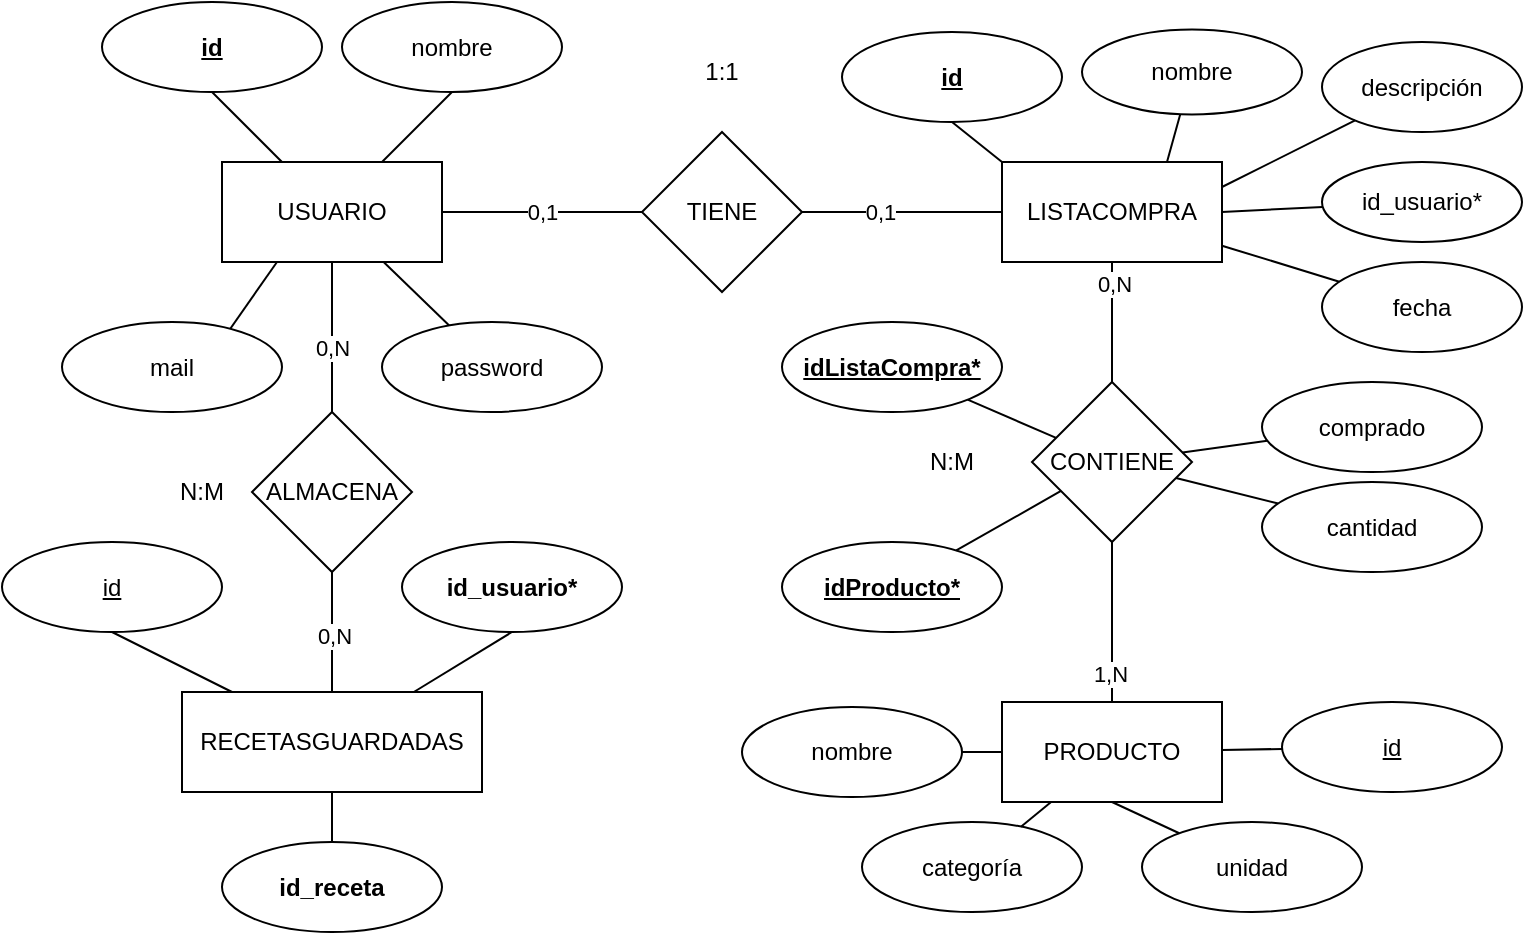 <mxfile>
    <diagram id="PN5TOe0FE_SLMsJgRFYq" name="Página-1">
        <mxGraphModel dx="1096" dy="809" grid="1" gridSize="10" guides="1" tooltips="1" connect="1" arrows="1" fold="1" page="1" pageScale="1" pageWidth="850" pageHeight="1100" math="0" shadow="0">
            <root>
                <mxCell id="0"/>
                <mxCell id="1" parent="0"/>
                <mxCell id="3Dhr9JopblxVwUFOS69L-12" style="edgeStyle=none;html=1;entryX=0;entryY=0.5;entryDx=0;entryDy=0;endArrow=none;endFill=0;" parent="1" source="3Dhr9JopblxVwUFOS69L-2" target="3Dhr9JopblxVwUFOS69L-8" edge="1">
                    <mxGeometry relative="1" as="geometry"/>
                </mxCell>
                <mxCell id="37" value="0,1" style="edgeLabel;html=1;align=center;verticalAlign=middle;resizable=0;points=[];" vertex="1" connectable="0" parent="3Dhr9JopblxVwUFOS69L-12">
                    <mxGeometry relative="1" as="geometry">
                        <mxPoint as="offset"/>
                    </mxGeometry>
                </mxCell>
                <mxCell id="3Dhr9JopblxVwUFOS69L-2" value="USUARIO" style="rounded=0;whiteSpace=wrap;html=1;" parent="1" vertex="1">
                    <mxGeometry x="130" y="110" width="110" height="50" as="geometry"/>
                </mxCell>
                <mxCell id="3Dhr9JopblxVwUFOS69L-9" style="edgeStyle=none;html=1;entryX=0.5;entryY=0;entryDx=0;entryDy=0;endArrow=none;endFill=0;" parent="1" source="2" target="3Dhr9JopblxVwUFOS69L-6" edge="1">
                    <mxGeometry relative="1" as="geometry"/>
                </mxCell>
                <mxCell id="8Fx1ibcSQZerySoRfxwA-24" value="0,N" style="edgeLabel;html=1;align=center;verticalAlign=middle;resizable=0;points=[];" parent="3Dhr9JopblxVwUFOS69L-9" connectable="0" vertex="1">
                    <mxGeometry x="-0.644" y="1" relative="1" as="geometry">
                        <mxPoint as="offset"/>
                    </mxGeometry>
                </mxCell>
                <mxCell id="2" value="LISTACOMPRA" style="rounded=0;whiteSpace=wrap;html=1;" parent="1" vertex="1">
                    <mxGeometry x="520" y="110" width="110" height="50" as="geometry"/>
                </mxCell>
                <mxCell id="3" value="PRODUCTO" style="rounded=0;whiteSpace=wrap;html=1;" parent="1" vertex="1">
                    <mxGeometry x="520" y="380" width="110" height="50" as="geometry"/>
                </mxCell>
                <mxCell id="5" value="" style="endArrow=none;html=1;entryX=0.5;entryY=1;entryDx=0;entryDy=0;" parent="1" source="3Dhr9JopblxVwUFOS69L-2" target="6" edge="1">
                    <mxGeometry width="50" height="50" relative="1" as="geometry">
                        <mxPoint x="400" y="290" as="sourcePoint"/>
                        <mxPoint x="213" y="80" as="targetPoint"/>
                    </mxGeometry>
                </mxCell>
                <mxCell id="6" value="&lt;b&gt;&lt;u&gt;id&lt;/u&gt;&lt;/b&gt;" style="ellipse;whiteSpace=wrap;html=1;" parent="1" vertex="1">
                    <mxGeometry x="70" y="30" width="110" height="45" as="geometry"/>
                </mxCell>
                <mxCell id="3Dhr9JopblxVwUFOS69L-10" style="edgeStyle=none;html=1;entryX=0.5;entryY=0;entryDx=0;entryDy=0;endArrow=none;endFill=0;" parent="1" source="3Dhr9JopblxVwUFOS69L-6" target="3" edge="1">
                    <mxGeometry relative="1" as="geometry"/>
                </mxCell>
                <mxCell id="8Fx1ibcSQZerySoRfxwA-25" value="1,N" style="edgeLabel;html=1;align=center;verticalAlign=middle;resizable=0;points=[];" parent="3Dhr9JopblxVwUFOS69L-10" connectable="0" vertex="1">
                    <mxGeometry x="0.639" y="-1" relative="1" as="geometry">
                        <mxPoint as="offset"/>
                    </mxGeometry>
                </mxCell>
                <mxCell id="3Dhr9JopblxVwUFOS69L-6" value="CONTIENE" style="rhombus;whiteSpace=wrap;html=1;" parent="1" vertex="1">
                    <mxGeometry x="535" y="220" width="80" height="80" as="geometry"/>
                </mxCell>
                <mxCell id="8Fx1ibcSQZerySoRfxwA-7" value="" style="endArrow=none;html=1;entryX=0.5;entryY=1;entryDx=0;entryDy=0;exitX=0.25;exitY=1;exitDx=0;exitDy=0;" parent="1" source="3Dhr9JopblxVwUFOS69L-2" target="8Fx1ibcSQZerySoRfxwA-8" edge="1">
                    <mxGeometry width="50" height="50" relative="1" as="geometry">
                        <mxPoint x="185" y="110" as="sourcePoint"/>
                        <mxPoint x="303" y="290" as="targetPoint"/>
                    </mxGeometry>
                </mxCell>
                <mxCell id="8Fx1ibcSQZerySoRfxwA-8" value="mail" style="ellipse;whiteSpace=wrap;html=1;" parent="1" vertex="1">
                    <mxGeometry x="50" y="190" width="110" height="45" as="geometry"/>
                </mxCell>
                <mxCell id="8Fx1ibcSQZerySoRfxwA-9" value="" style="endArrow=none;html=1;" parent="1" source="3Dhr9JopblxVwUFOS69L-2" target="8" edge="1">
                    <mxGeometry width="50" height="50" relative="1" as="geometry">
                        <mxPoint x="200" y="245" as="sourcePoint"/>
                        <mxPoint x="115.765" y="174.133" as="targetPoint"/>
                    </mxGeometry>
                </mxCell>
                <mxCell id="8" value="password" style="ellipse;whiteSpace=wrap;html=1;" parent="1" vertex="1">
                    <mxGeometry x="210" y="190" width="110" height="45" as="geometry"/>
                </mxCell>
                <mxCell id="3Dhr9JopblxVwUFOS69L-11" style="edgeStyle=none;html=1;entryX=0;entryY=0.5;entryDx=0;entryDy=0;endArrow=none;endFill=0;" parent="1" source="3Dhr9JopblxVwUFOS69L-8" target="2" edge="1">
                    <mxGeometry relative="1" as="geometry"/>
                </mxCell>
                <mxCell id="34" value="0,1" style="edgeLabel;html=1;align=center;verticalAlign=middle;resizable=0;points=[];" vertex="1" connectable="0" parent="3Dhr9JopblxVwUFOS69L-11">
                    <mxGeometry x="-0.22" relative="1" as="geometry">
                        <mxPoint as="offset"/>
                    </mxGeometry>
                </mxCell>
                <mxCell id="3Dhr9JopblxVwUFOS69L-8" value="TIENE" style="rhombus;whiteSpace=wrap;html=1;" parent="1" vertex="1">
                    <mxGeometry x="340" y="95" width="80" height="80" as="geometry"/>
                </mxCell>
                <mxCell id="10" value="&lt;u&gt;&lt;b&gt;id&lt;/b&gt;&lt;/u&gt;" style="ellipse;whiteSpace=wrap;html=1;" parent="1" vertex="1">
                    <mxGeometry x="440" y="45" width="110" height="45" as="geometry"/>
                </mxCell>
                <mxCell id="11" value="nombre" style="ellipse;whiteSpace=wrap;html=1;" parent="1" vertex="1">
                    <mxGeometry x="560" y="43.75" width="110" height="42.5" as="geometry"/>
                </mxCell>
                <mxCell id="12" value="descripción" style="ellipse;whiteSpace=wrap;html=1;" parent="1" vertex="1">
                    <mxGeometry x="680" y="50" width="100" height="45" as="geometry"/>
                </mxCell>
                <mxCell id="13" value="id_usuario*" style="ellipse;whiteSpace=wrap;html=1;" parent="1" vertex="1">
                    <mxGeometry x="680" y="110" width="100" height="40" as="geometry"/>
                </mxCell>
                <mxCell id="3Dhr9JopblxVwUFOS69L-13" value="&lt;u&gt;id&lt;/u&gt;" style="ellipse;whiteSpace=wrap;html=1;" parent="1" vertex="1">
                    <mxGeometry x="660" y="380" width="110" height="45" as="geometry"/>
                </mxCell>
                <mxCell id="8Fx1ibcSQZerySoRfxwA-13" value="nombre" style="ellipse;whiteSpace=wrap;html=1;" parent="1" vertex="1">
                    <mxGeometry x="390" y="382.5" width="110" height="45" as="geometry"/>
                </mxCell>
                <mxCell id="14" value="fecha" style="ellipse;whiteSpace=wrap;html=1;" parent="1" vertex="1">
                    <mxGeometry x="680" y="160" width="100" height="45" as="geometry"/>
                </mxCell>
                <mxCell id="15" value="" style="endArrow=none;html=1;exitX=0;exitY=0;exitDx=0;exitDy=0;entryX=0.5;entryY=1;entryDx=0;entryDy=0;" parent="1" source="2" target="10" edge="1">
                    <mxGeometry width="50" height="50" relative="1" as="geometry">
                        <mxPoint x="240" y="120" as="sourcePoint"/>
                        <mxPoint x="284" y="95" as="targetPoint"/>
                    </mxGeometry>
                </mxCell>
                <mxCell id="8Fx1ibcSQZerySoRfxwA-15" value="" style="endArrow=none;html=1;" parent="1" source="8Fx1ibcSQZerySoRfxwA-13" target="3" edge="1">
                    <mxGeometry width="50" height="50" relative="1" as="geometry">
                        <mxPoint x="140" y="350" as="sourcePoint"/>
                        <mxPoint x="70" y="330" as="targetPoint"/>
                        <Array as="points"/>
                    </mxGeometry>
                </mxCell>
                <mxCell id="16" value="" style="endArrow=none;html=1;exitX=0.75;exitY=0;exitDx=0;exitDy=0;" parent="1" source="2" target="11" edge="1">
                    <mxGeometry width="50" height="50" relative="1" as="geometry">
                        <mxPoint x="558" y="120" as="sourcePoint"/>
                        <mxPoint x="529" y="94" as="targetPoint"/>
                    </mxGeometry>
                </mxCell>
                <mxCell id="17" value="" style="endArrow=none;html=1;exitX=1;exitY=0.25;exitDx=0;exitDy=0;" parent="1" source="2" target="12" edge="1">
                    <mxGeometry width="50" height="50" relative="1" as="geometry">
                        <mxPoint x="613" y="120" as="sourcePoint"/>
                        <mxPoint x="650" y="90" as="targetPoint"/>
                    </mxGeometry>
                </mxCell>
                <mxCell id="18" value="" style="endArrow=none;html=1;exitX=1;exitY=0.5;exitDx=0;exitDy=0;" parent="1" source="2" target="13" edge="1">
                    <mxGeometry width="50" height="50" relative="1" as="geometry">
                        <mxPoint x="640" y="133" as="sourcePoint"/>
                        <mxPoint x="690" y="115" as="targetPoint"/>
                    </mxGeometry>
                </mxCell>
                <mxCell id="8Fx1ibcSQZerySoRfxwA-18" value="categoría" style="ellipse;whiteSpace=wrap;html=1;" parent="1" vertex="1">
                    <mxGeometry x="450" y="440" width="110" height="45" as="geometry"/>
                </mxCell>
                <mxCell id="8Fx1ibcSQZerySoRfxwA-19" value="" style="endArrow=none;html=1;" parent="1" source="8Fx1ibcSQZerySoRfxwA-18" target="3" edge="1">
                    <mxGeometry width="50" height="50" relative="1" as="geometry">
                        <mxPoint x="140" y="470" as="sourcePoint"/>
                        <mxPoint x="520" y="635" as="targetPoint"/>
                        <Array as="points"/>
                    </mxGeometry>
                </mxCell>
                <mxCell id="3Dhr9JopblxVwUFOS69L-20" value="unidad" style="ellipse;whiteSpace=wrap;html=1;" parent="1" vertex="1">
                    <mxGeometry x="590" y="440" width="110" height="45" as="geometry"/>
                </mxCell>
                <mxCell id="8Fx1ibcSQZerySoRfxwA-20" value="" style="endArrow=none;html=1;entryX=0.5;entryY=1;entryDx=0;entryDy=0;" parent="1" source="3Dhr9JopblxVwUFOS69L-20" target="3" edge="1">
                    <mxGeometry width="50" height="50" relative="1" as="geometry">
                        <mxPoint x="520" y="672" as="sourcePoint"/>
                        <mxPoint x="595" y="625" as="targetPoint"/>
                        <Array as="points"/>
                    </mxGeometry>
                </mxCell>
                <mxCell id="8Fx1ibcSQZerySoRfxwA-22" value="" style="endArrow=none;html=1;" parent="1" source="3Dhr9JopblxVwUFOS69L-13" target="3" edge="1">
                    <mxGeometry width="50" height="50" relative="1" as="geometry">
                        <mxPoint x="585" y="683.5" as="sourcePoint"/>
                        <mxPoint x="530" y="632.5" as="targetPoint"/>
                        <Array as="points"/>
                    </mxGeometry>
                </mxCell>
                <mxCell id="8Fx1ibcSQZerySoRfxwA-23" style="edgeStyle=none;html=1;endArrow=none;endFill=0;" parent="1" source="2" target="14" edge="1">
                    <mxGeometry relative="1" as="geometry">
                        <mxPoint x="385" y="225" as="sourcePoint"/>
                        <mxPoint x="485" y="225" as="targetPoint"/>
                    </mxGeometry>
                </mxCell>
                <mxCell id="8Fx1ibcSQZerySoRfxwA-26" value="&lt;span style=&quot;background-color: light-dark(#ffffff, var(--ge-dark-color, #121212));&quot;&gt;N:M&lt;/span&gt;" style="text;html=1;align=center;verticalAlign=middle;whiteSpace=wrap;rounded=0;" parent="1" vertex="1">
                    <mxGeometry x="465" y="245" width="60" height="30" as="geometry"/>
                </mxCell>
                <mxCell id="8Fx1ibcSQZerySoRfxwA-28" value="" style="endArrow=none;html=1;" parent="1" source="3Dhr9JopblxVwUFOS69L-6" target="8Fx1ibcSQZerySoRfxwA-29" edge="1">
                    <mxGeometry width="50" height="50" relative="1" as="geometry">
                        <mxPoint x="440" y="310" as="sourcePoint"/>
                        <mxPoint x="510" y="260" as="targetPoint"/>
                    </mxGeometry>
                </mxCell>
                <mxCell id="8Fx1ibcSQZerySoRfxwA-29" value="&lt;u&gt;&lt;b&gt;idListaCompra*&lt;/b&gt;&lt;/u&gt;" style="ellipse;whiteSpace=wrap;html=1;" parent="1" vertex="1">
                    <mxGeometry x="410" y="190" width="110" height="45" as="geometry"/>
                </mxCell>
                <mxCell id="8Fx1ibcSQZerySoRfxwA-30" value="&lt;u&gt;&lt;b&gt;idProducto*&lt;/b&gt;&lt;/u&gt;" style="ellipse;whiteSpace=wrap;html=1;" parent="1" vertex="1">
                    <mxGeometry x="410" y="300" width="110" height="45" as="geometry"/>
                </mxCell>
                <mxCell id="8Fx1ibcSQZerySoRfxwA-31" value="" style="endArrow=none;html=1;" parent="1" source="3Dhr9JopblxVwUFOS69L-6" target="8Fx1ibcSQZerySoRfxwA-30" edge="1">
                    <mxGeometry width="50" height="50" relative="1" as="geometry">
                        <mxPoint x="530" y="320" as="sourcePoint"/>
                        <mxPoint x="509" y="274" as="targetPoint"/>
                    </mxGeometry>
                </mxCell>
                <mxCell id="8Fx1ibcSQZerySoRfxwA-32" value="cantidad" style="ellipse;whiteSpace=wrap;html=1;" parent="1" vertex="1">
                    <mxGeometry x="650" y="270" width="110" height="45" as="geometry"/>
                </mxCell>
                <mxCell id="8Fx1ibcSQZerySoRfxwA-33" value="" style="endArrow=none;html=1;" parent="1" source="8Fx1ibcSQZerySoRfxwA-32" target="3Dhr9JopblxVwUFOS69L-6" edge="1">
                    <mxGeometry width="50" height="50" relative="1" as="geometry">
                        <mxPoint x="718" y="330" as="sourcePoint"/>
                        <mxPoint x="680" y="332" as="targetPoint"/>
                    </mxGeometry>
                </mxCell>
                <mxCell id="8Fx1ibcSQZerySoRfxwA-35" value="comprado" style="ellipse;whiteSpace=wrap;html=1;" parent="1" vertex="1">
                    <mxGeometry x="650" y="220" width="110" height="45" as="geometry"/>
                </mxCell>
                <mxCell id="8Fx1ibcSQZerySoRfxwA-36" value="" style="endArrow=none;html=1;" parent="1" source="8Fx1ibcSQZerySoRfxwA-35" target="3Dhr9JopblxVwUFOS69L-6" edge="1">
                    <mxGeometry width="50" height="50" relative="1" as="geometry">
                        <mxPoint x="651" y="305" as="sourcePoint"/>
                        <mxPoint x="611" y="284" as="targetPoint"/>
                    </mxGeometry>
                </mxCell>
                <mxCell id="19" value="nombre" style="ellipse;whiteSpace=wrap;html=1;" parent="1" vertex="1">
                    <mxGeometry x="190" y="30" width="110" height="45" as="geometry"/>
                </mxCell>
                <mxCell id="20" value="" style="endArrow=none;html=1;entryX=0.5;entryY=1;entryDx=0;entryDy=0;" parent="1" source="3Dhr9JopblxVwUFOS69L-2" target="19" edge="1">
                    <mxGeometry width="50" height="50" relative="1" as="geometry">
                        <mxPoint x="185" y="123" as="sourcePoint"/>
                        <mxPoint x="135" y="85" as="targetPoint"/>
                    </mxGeometry>
                </mxCell>
                <mxCell id="21" value="RECETASGUARDADAS" style="rounded=0;whiteSpace=wrap;html=1;" parent="1" vertex="1">
                    <mxGeometry x="110" y="375" width="150" height="50" as="geometry"/>
                </mxCell>
                <mxCell id="22" value="&lt;u&gt;id&lt;/u&gt;" style="ellipse;whiteSpace=wrap;html=1;" parent="1" vertex="1">
                    <mxGeometry x="20" y="300" width="110" height="45" as="geometry"/>
                </mxCell>
                <mxCell id="23" value="&lt;b&gt;id_usuario*&lt;/b&gt;" style="ellipse;whiteSpace=wrap;html=1;" parent="1" vertex="1">
                    <mxGeometry x="220" y="300" width="110" height="45" as="geometry"/>
                </mxCell>
                <mxCell id="24" value="&lt;b&gt;id_receta&lt;/b&gt;" style="ellipse;whiteSpace=wrap;html=1;" parent="1" vertex="1">
                    <mxGeometry x="130" y="450" width="110" height="45" as="geometry"/>
                </mxCell>
                <mxCell id="25" value="" style="endArrow=none;html=1;entryX=0.5;entryY=1;entryDx=0;entryDy=0;" parent="1" source="21" target="22" edge="1">
                    <mxGeometry width="50" height="50" relative="1" as="geometry">
                        <mxPoint x="168" y="170" as="sourcePoint"/>
                        <mxPoint x="135" y="245" as="targetPoint"/>
                    </mxGeometry>
                </mxCell>
                <mxCell id="26" value="" style="endArrow=none;html=1;exitX=0.5;exitY=1;exitDx=0;exitDy=0;" parent="1" source="23" target="21" edge="1">
                    <mxGeometry width="50" height="50" relative="1" as="geometry">
                        <mxPoint x="115" y="370" as="sourcePoint"/>
                        <mxPoint x="85" y="355" as="targetPoint"/>
                    </mxGeometry>
                </mxCell>
                <mxCell id="27" value="" style="endArrow=none;html=1;exitX=0.5;exitY=0;exitDx=0;exitDy=0;" parent="1" source="24" target="21" edge="1">
                    <mxGeometry width="50" height="50" relative="1" as="geometry">
                        <mxPoint x="215" y="355" as="sourcePoint"/>
                        <mxPoint x="196" y="370" as="targetPoint"/>
                    </mxGeometry>
                </mxCell>
                <mxCell id="28" value="ALMACENA" style="rhombus;whiteSpace=wrap;html=1;" vertex="1" parent="1">
                    <mxGeometry x="145" y="235" width="80" height="80" as="geometry"/>
                </mxCell>
                <mxCell id="29" value="" style="endArrow=none;html=1;entryX=0.5;entryY=0;entryDx=0;entryDy=0;exitX=0.5;exitY=1;exitDx=0;exitDy=0;" edge="1" parent="1" source="3Dhr9JopblxVwUFOS69L-2" target="28">
                    <mxGeometry width="50" height="50" relative="1" as="geometry">
                        <mxPoint x="221" y="170" as="sourcePoint"/>
                        <mxPoint x="253" y="202" as="targetPoint"/>
                    </mxGeometry>
                </mxCell>
                <mxCell id="32" value="0,N" style="edgeLabel;html=1;align=center;verticalAlign=middle;resizable=0;points=[];" vertex="1" connectable="0" parent="29">
                    <mxGeometry x="0.147" relative="1" as="geometry">
                        <mxPoint as="offset"/>
                    </mxGeometry>
                </mxCell>
                <mxCell id="30" value="" style="endArrow=none;html=1;entryX=0.5;entryY=0;entryDx=0;entryDy=0;exitX=0.5;exitY=1;exitDx=0;exitDy=0;" edge="1" parent="1" source="28" target="21">
                    <mxGeometry width="50" height="50" relative="1" as="geometry">
                        <mxPoint x="195" y="170" as="sourcePoint"/>
                        <mxPoint x="195" y="245" as="targetPoint"/>
                    </mxGeometry>
                </mxCell>
                <mxCell id="31" value="0,N" style="edgeLabel;html=1;align=center;verticalAlign=middle;resizable=0;points=[];" vertex="1" connectable="0" parent="30">
                    <mxGeometry x="0.067" y="1" relative="1" as="geometry">
                        <mxPoint as="offset"/>
                    </mxGeometry>
                </mxCell>
                <mxCell id="33" value="&lt;span style=&quot;background-color: light-dark(#ffffff, var(--ge-dark-color, #121212));&quot;&gt;N:M&lt;/span&gt;" style="text;html=1;align=center;verticalAlign=middle;whiteSpace=wrap;rounded=0;" vertex="1" parent="1">
                    <mxGeometry x="90" y="260" width="60" height="30" as="geometry"/>
                </mxCell>
                <mxCell id="38" value="&lt;span style=&quot;background-color: light-dark(#ffffff, var(--ge-dark-color, #121212));&quot;&gt;1:1&lt;/span&gt;" style="text;html=1;align=center;verticalAlign=middle;whiteSpace=wrap;rounded=0;" vertex="1" parent="1">
                    <mxGeometry x="350" y="50" width="60" height="30" as="geometry"/>
                </mxCell>
            </root>
        </mxGraphModel>
    </diagram>
</mxfile>